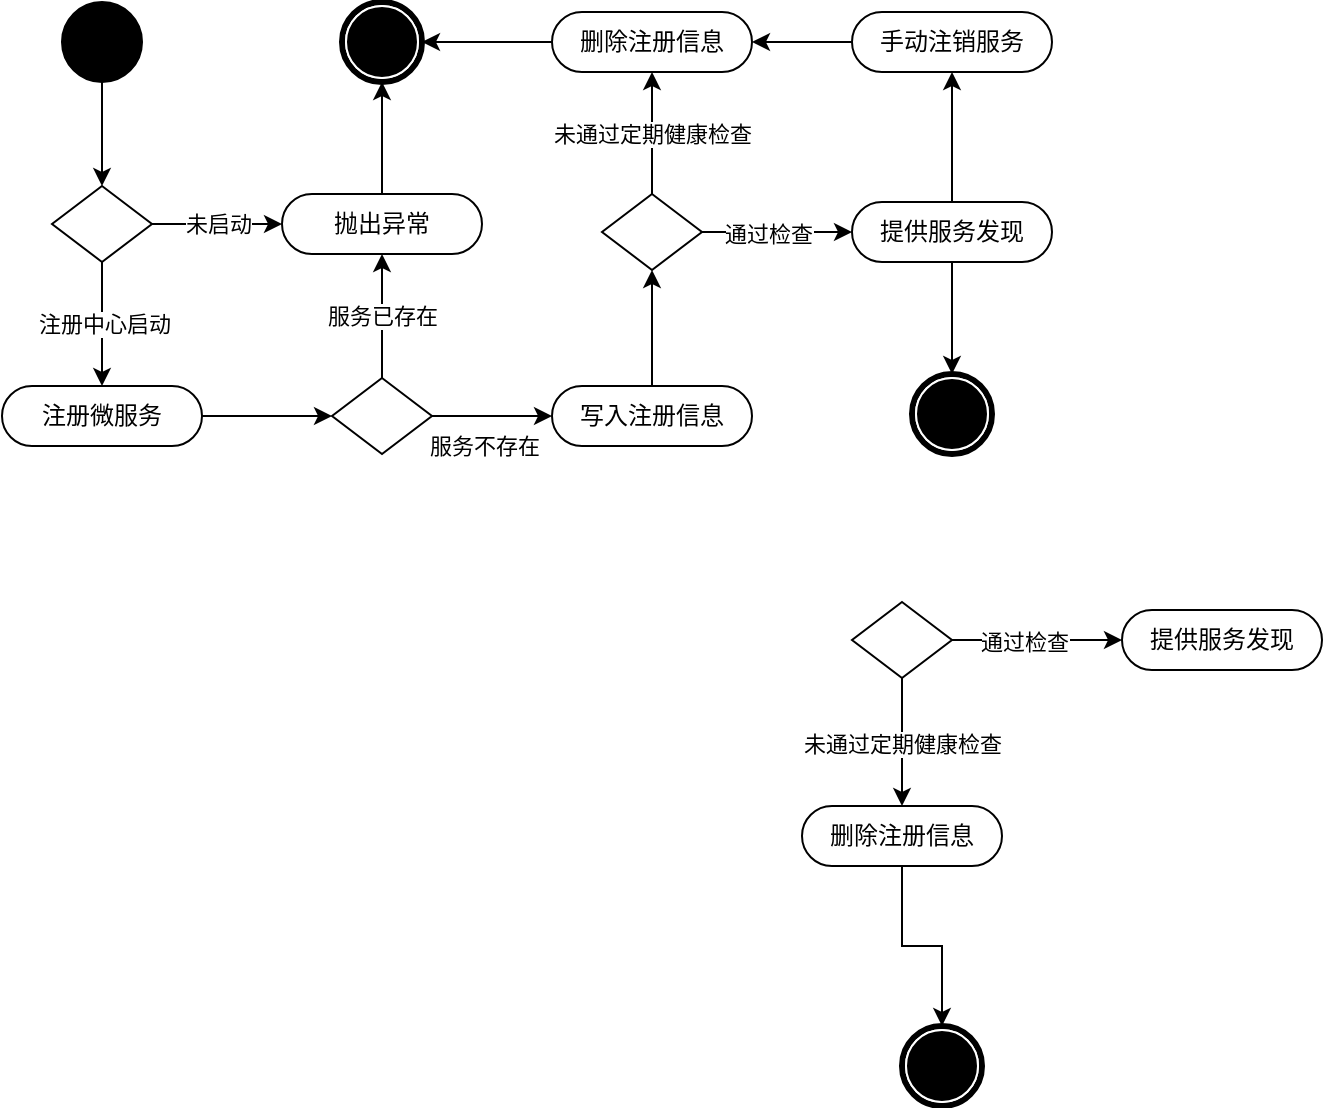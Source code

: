 <mxfile version="20.8.23" type="github"><diagram name="Page-1" id="0783ab3e-0a74-02c8-0abd-f7b4e66b4bec"><mxGraphModel dx="993" dy="588" grid="1" gridSize="10" guides="1" tooltips="1" connect="1" arrows="1" fold="1" page="1" pageScale="1" pageWidth="850" pageHeight="1100" background="none" math="0" shadow="0"><root><mxCell id="0"/><mxCell id="1" parent="0"/><mxCell id="m8eOqksVXavTXWIreniO-1" value="" style="ellipse;whiteSpace=wrap;html=1;rounded=0;shadow=0;comic=0;labelBackgroundColor=none;strokeWidth=1;fillColor=#000000;fontFamily=Verdana;fontSize=12;align=center;" vertex="1" parent="1"><mxGeometry x="80" y="100" width="40" height="40" as="geometry"/></mxCell><mxCell id="m8eOqksVXavTXWIreniO-2" value="" style="edgeStyle=orthogonalEdgeStyle;rounded=0;orthogonalLoop=1;jettySize=auto;html=1;exitX=0.5;exitY=1;exitDx=0;exitDy=0;" edge="1" parent="1" source="m8eOqksVXavTXWIreniO-1" target="m8eOqksVXavTXWIreniO-5"><mxGeometry relative="1" as="geometry"><mxPoint x="100" y="210" as="sourcePoint"/></mxGeometry></mxCell><mxCell id="m8eOqksVXavTXWIreniO-3" value="注册中心启动" style="edgeStyle=orthogonalEdgeStyle;rounded=0;orthogonalLoop=1;jettySize=auto;html=1;exitX=0.5;exitY=1;exitDx=0;exitDy=0;entryX=0.5;entryY=0;entryDx=0;entryDy=0;" edge="1" parent="1" source="m8eOqksVXavTXWIreniO-5"><mxGeometry relative="1" as="geometry"><mxPoint x="100" y="292.0" as="targetPoint"/></mxGeometry></mxCell><mxCell id="m8eOqksVXavTXWIreniO-4" value="未启动" style="edgeStyle=orthogonalEdgeStyle;rounded=0;orthogonalLoop=1;jettySize=auto;html=1;exitX=1;exitY=0.5;exitDx=0;exitDy=0;entryX=0;entryY=0.5;entryDx=0;entryDy=0;" edge="1" parent="1" source="m8eOqksVXavTXWIreniO-5" target="m8eOqksVXavTXWIreniO-10"><mxGeometry relative="1" as="geometry"><mxPoint x="180" y="211" as="targetPoint"/></mxGeometry></mxCell><mxCell id="m8eOqksVXavTXWIreniO-5" value="" style="rhombus;whiteSpace=wrap;html=1;" vertex="1" parent="1"><mxGeometry x="75" y="192" width="50" height="38" as="geometry"/></mxCell><mxCell id="m8eOqksVXavTXWIreniO-6" value="" style="shape=mxgraph.bpmn.shape;html=1;verticalLabelPosition=bottom;labelBackgroundColor=#ffffff;verticalAlign=top;perimeter=ellipsePerimeter;outline=end;symbol=terminate;rounded=0;shadow=0;comic=0;strokeWidth=1;fontFamily=Verdana;fontSize=12;align=center;" vertex="1" parent="1"><mxGeometry x="220" y="100" width="40" height="40" as="geometry"/></mxCell><mxCell id="m8eOqksVXavTXWIreniO-7" style="edgeStyle=orthogonalEdgeStyle;rounded=0;orthogonalLoop=1;jettySize=auto;html=1;exitX=1;exitY=0.5;exitDx=0;exitDy=0;entryX=0;entryY=0.5;entryDx=0;entryDy=0;" edge="1" parent="1" source="m8eOqksVXavTXWIreniO-8" target="m8eOqksVXavTXWIreniO-14"><mxGeometry relative="1" as="geometry"/></mxCell><mxCell id="m8eOqksVXavTXWIreniO-8" value="注册微服务" style="rounded=1;whiteSpace=wrap;html=1;shadow=0;comic=0;labelBackgroundColor=none;strokeWidth=1;fontFamily=Verdana;fontSize=12;align=center;arcSize=50;" vertex="1" parent="1"><mxGeometry x="50" y="292" width="100" height="30" as="geometry"/></mxCell><mxCell id="m8eOqksVXavTXWIreniO-9" style="edgeStyle=orthogonalEdgeStyle;rounded=0;orthogonalLoop=1;jettySize=auto;html=1;exitX=0.5;exitY=0;exitDx=0;exitDy=0;entryX=0.5;entryY=1;entryDx=0;entryDy=0;" edge="1" parent="1" target="m8eOqksVXavTXWIreniO-6"><mxGeometry relative="1" as="geometry"><mxPoint x="260" y="196" as="sourcePoint"/><Array as="points"><mxPoint x="240" y="196"/></Array></mxGeometry></mxCell><mxCell id="m8eOqksVXavTXWIreniO-10" value="抛出异常" style="rounded=1;whiteSpace=wrap;html=1;shadow=0;comic=0;labelBackgroundColor=none;strokeWidth=1;fontFamily=Verdana;fontSize=12;align=center;arcSize=50;" vertex="1" parent="1"><mxGeometry x="190" y="196" width="100" height="30" as="geometry"/></mxCell><mxCell id="m8eOqksVXavTXWIreniO-11" style="edgeStyle=orthogonalEdgeStyle;rounded=0;orthogonalLoop=1;jettySize=auto;html=1;exitX=1;exitY=0.5;exitDx=0;exitDy=0;entryX=0;entryY=0.5;entryDx=0;entryDy=0;" edge="1" parent="1" source="m8eOqksVXavTXWIreniO-14" target="m8eOqksVXavTXWIreniO-16"><mxGeometry relative="1" as="geometry"><mxPoint x="100" y="420" as="sourcePoint"/></mxGeometry></mxCell><mxCell id="m8eOqksVXavTXWIreniO-12" value="服务不存在" style="edgeLabel;html=1;align=center;verticalAlign=middle;resizable=0;points=[];" vertex="1" connectable="0" parent="m8eOqksVXavTXWIreniO-11"><mxGeometry x="-0.25" y="-3" relative="1" as="geometry"><mxPoint x="3" y="12" as="offset"/></mxGeometry></mxCell><mxCell id="m8eOqksVXavTXWIreniO-13" value="服务已存在" style="edgeStyle=orthogonalEdgeStyle;rounded=0;orthogonalLoop=1;jettySize=auto;html=1;exitX=0.5;exitY=0;exitDx=0;exitDy=0;entryX=0.5;entryY=1;entryDx=0;entryDy=0;" edge="1" parent="1" source="m8eOqksVXavTXWIreniO-14" target="m8eOqksVXavTXWIreniO-10"><mxGeometry relative="1" as="geometry"><mxPoint x="190" y="379.0" as="targetPoint"/></mxGeometry></mxCell><mxCell id="m8eOqksVXavTXWIreniO-14" value="" style="rhombus;whiteSpace=wrap;html=1;" vertex="1" parent="1"><mxGeometry x="215" y="288" width="50" height="38" as="geometry"/></mxCell><mxCell id="m8eOqksVXavTXWIreniO-35" style="edgeStyle=orthogonalEdgeStyle;rounded=0;orthogonalLoop=1;jettySize=auto;html=1;exitX=0.5;exitY=0;exitDx=0;exitDy=0;entryX=0.5;entryY=1;entryDx=0;entryDy=0;" edge="1" parent="1" source="m8eOqksVXavTXWIreniO-16" target="m8eOqksVXavTXWIreniO-34"><mxGeometry relative="1" as="geometry"/></mxCell><mxCell id="m8eOqksVXavTXWIreniO-16" value="写入注册信息" style="rounded=1;whiteSpace=wrap;html=1;shadow=0;comic=0;labelBackgroundColor=none;strokeWidth=1;fontFamily=Verdana;fontSize=12;align=center;arcSize=50;" vertex="1" parent="1"><mxGeometry x="325" y="292" width="100" height="30" as="geometry"/></mxCell><mxCell id="m8eOqksVXavTXWIreniO-17" value="未通过定期健康检查" style="edgeStyle=orthogonalEdgeStyle;rounded=0;orthogonalLoop=1;jettySize=auto;html=1;exitX=0.5;exitY=1;exitDx=0;exitDy=0;entryX=0.5;entryY=0;entryDx=0;entryDy=0;" edge="1" parent="1" source="m8eOqksVXavTXWIreniO-18" target="m8eOqksVXavTXWIreniO-20"><mxGeometry x="0.016" relative="1" as="geometry"><mxPoint as="offset"/></mxGeometry></mxCell><mxCell id="m8eOqksVXavTXWIreniO-18" value="" style="rhombus;whiteSpace=wrap;html=1;fontStyle=1" vertex="1" parent="1"><mxGeometry x="475" y="400" width="50" height="38" as="geometry"/></mxCell><mxCell id="m8eOqksVXavTXWIreniO-19" style="edgeStyle=orthogonalEdgeStyle;rounded=0;orthogonalLoop=1;jettySize=auto;html=1;exitX=0.5;exitY=1;exitDx=0;exitDy=0;entryX=0.5;entryY=0;entryDx=0;entryDy=0;" edge="1" parent="1" source="m8eOqksVXavTXWIreniO-20" target="m8eOqksVXavTXWIreniO-21"><mxGeometry relative="1" as="geometry"/></mxCell><mxCell id="m8eOqksVXavTXWIreniO-20" value="删除注册信息" style="rounded=1;whiteSpace=wrap;html=1;shadow=0;comic=0;labelBackgroundColor=none;strokeWidth=1;fontFamily=Verdana;fontSize=12;align=center;arcSize=50;" vertex="1" parent="1"><mxGeometry x="450" y="502" width="100" height="30" as="geometry"/></mxCell><mxCell id="m8eOqksVXavTXWIreniO-21" value="" style="shape=mxgraph.bpmn.shape;html=1;verticalLabelPosition=bottom;labelBackgroundColor=#ffffff;verticalAlign=top;perimeter=ellipsePerimeter;outline=end;symbol=terminate;rounded=0;shadow=0;comic=0;strokeWidth=1;fontFamily=Verdana;fontSize=12;align=center;" vertex="1" parent="1"><mxGeometry x="500" y="612" width="40" height="40" as="geometry"/></mxCell><mxCell id="m8eOqksVXavTXWIreniO-22" style="edgeStyle=orthogonalEdgeStyle;rounded=0;orthogonalLoop=1;jettySize=auto;html=1;exitX=1;exitY=0.5;exitDx=0;exitDy=0;entryX=0;entryY=0.5;entryDx=0;entryDy=0;" edge="1" parent="1" source="m8eOqksVXavTXWIreniO-18" target="m8eOqksVXavTXWIreniO-25"><mxGeometry relative="1" as="geometry"/></mxCell><mxCell id="m8eOqksVXavTXWIreniO-23" value="通过检查" style="edgeLabel;html=1;align=center;verticalAlign=middle;resizable=0;points=[];" vertex="1" connectable="0" parent="m8eOqksVXavTXWIreniO-22"><mxGeometry x="-0.594" y="-1" relative="1" as="geometry"><mxPoint x="18" as="offset"/></mxGeometry></mxCell><mxCell id="m8eOqksVXavTXWIreniO-25" value="提供服务发现" style="rounded=1;whiteSpace=wrap;html=1;shadow=0;comic=0;labelBackgroundColor=none;strokeWidth=1;fontFamily=Verdana;fontSize=12;align=center;arcSize=50;" vertex="1" parent="1"><mxGeometry x="610" y="404" width="100" height="30" as="geometry"/></mxCell><mxCell id="m8eOqksVXavTXWIreniO-37" value="未通过定期健康检查" style="edgeStyle=orthogonalEdgeStyle;rounded=0;orthogonalLoop=1;jettySize=auto;html=1;exitX=0.5;exitY=0;exitDx=0;exitDy=0;entryX=0.5;entryY=1;entryDx=0;entryDy=0;" edge="1" parent="1" source="m8eOqksVXavTXWIreniO-34" target="m8eOqksVXavTXWIreniO-36"><mxGeometry relative="1" as="geometry"/></mxCell><mxCell id="m8eOqksVXavTXWIreniO-34" value="" style="rhombus;whiteSpace=wrap;html=1;fontStyle=1" vertex="1" parent="1"><mxGeometry x="350" y="196" width="50" height="38" as="geometry"/></mxCell><mxCell id="m8eOqksVXavTXWIreniO-38" value="" style="edgeStyle=orthogonalEdgeStyle;rounded=0;orthogonalLoop=1;jettySize=auto;html=1;" edge="1" parent="1" source="m8eOqksVXavTXWIreniO-36" target="m8eOqksVXavTXWIreniO-6"><mxGeometry relative="1" as="geometry"/></mxCell><mxCell id="m8eOqksVXavTXWIreniO-36" value="删除注册信息" style="rounded=1;whiteSpace=wrap;html=1;shadow=0;comic=0;labelBackgroundColor=none;strokeWidth=1;fontFamily=Verdana;fontSize=12;align=center;arcSize=50;" vertex="1" parent="1"><mxGeometry x="325" y="105" width="100" height="30" as="geometry"/></mxCell><mxCell id="m8eOqksVXavTXWIreniO-39" style="edgeStyle=orthogonalEdgeStyle;rounded=0;orthogonalLoop=1;jettySize=auto;html=1;exitX=1;exitY=0.5;exitDx=0;exitDy=0;entryX=0;entryY=0.5;entryDx=0;entryDy=0;" edge="1" parent="1" target="m8eOqksVXavTXWIreniO-41" source="m8eOqksVXavTXWIreniO-34"><mxGeometry relative="1" as="geometry"><mxPoint x="425" y="215" as="sourcePoint"/></mxGeometry></mxCell><mxCell id="m8eOqksVXavTXWIreniO-40" value="通过检查" style="edgeLabel;html=1;align=center;verticalAlign=middle;resizable=0;points=[];" vertex="1" connectable="0" parent="m8eOqksVXavTXWIreniO-39"><mxGeometry x="-0.594" y="-1" relative="1" as="geometry"><mxPoint x="18" as="offset"/></mxGeometry></mxCell><mxCell id="m8eOqksVXavTXWIreniO-43" value="" style="edgeStyle=orthogonalEdgeStyle;rounded=0;orthogonalLoop=1;jettySize=auto;html=1;" edge="1" parent="1" source="m8eOqksVXavTXWIreniO-41" target="m8eOqksVXavTXWIreniO-42"><mxGeometry relative="1" as="geometry"/></mxCell><mxCell id="m8eOqksVXavTXWIreniO-46" value="" style="edgeStyle=orthogonalEdgeStyle;rounded=0;orthogonalLoop=1;jettySize=auto;html=1;" edge="1" parent="1" source="m8eOqksVXavTXWIreniO-41" target="m8eOqksVXavTXWIreniO-45"><mxGeometry relative="1" as="geometry"/></mxCell><mxCell id="m8eOqksVXavTXWIreniO-41" value="提供服务发现" style="rounded=1;whiteSpace=wrap;html=1;shadow=0;comic=0;labelBackgroundColor=none;strokeWidth=1;fontFamily=Verdana;fontSize=12;align=center;arcSize=50;" vertex="1" parent="1"><mxGeometry x="475" y="200" width="100" height="30" as="geometry"/></mxCell><mxCell id="m8eOqksVXavTXWIreniO-44" value="" style="edgeStyle=orthogonalEdgeStyle;rounded=0;orthogonalLoop=1;jettySize=auto;html=1;" edge="1" parent="1" source="m8eOqksVXavTXWIreniO-42" target="m8eOqksVXavTXWIreniO-36"><mxGeometry relative="1" as="geometry"/></mxCell><mxCell id="m8eOqksVXavTXWIreniO-42" value="手动注销服务" style="rounded=1;whiteSpace=wrap;html=1;shadow=0;comic=0;labelBackgroundColor=none;strokeWidth=1;fontFamily=Verdana;fontSize=12;align=center;arcSize=50;" vertex="1" parent="1"><mxGeometry x="475" y="105" width="100" height="30" as="geometry"/></mxCell><mxCell id="m8eOqksVXavTXWIreniO-45" value="" style="shape=mxgraph.bpmn.shape;html=1;verticalLabelPosition=bottom;labelBackgroundColor=#ffffff;verticalAlign=top;perimeter=ellipsePerimeter;outline=end;symbol=terminate;rounded=0;shadow=0;comic=0;strokeWidth=1;fontFamily=Verdana;fontSize=12;align=center;" vertex="1" parent="1"><mxGeometry x="505" y="286" width="40" height="40" as="geometry"/></mxCell></root></mxGraphModel></diagram></mxfile>